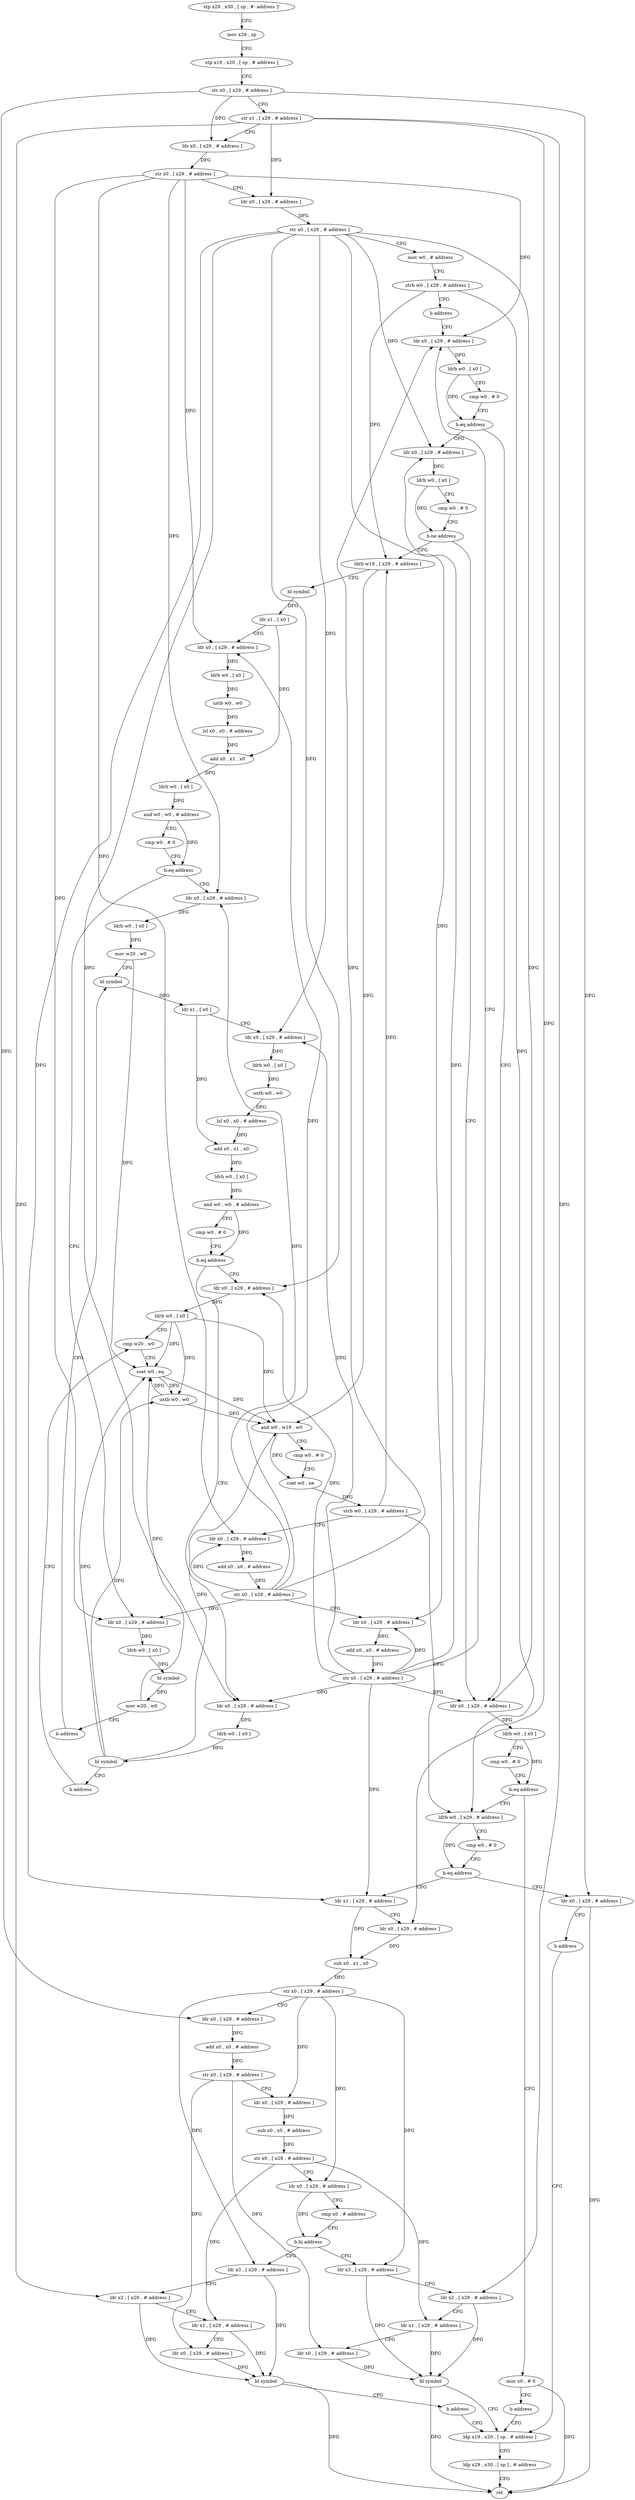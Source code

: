 digraph "func" {
"4377748" [label = "stp x29 , x30 , [ sp , #- address ]!" ]
"4377752" [label = "mov x29 , sp" ]
"4377756" [label = "stp x19 , x20 , [ sp , # address ]" ]
"4377760" [label = "str x0 , [ x29 , # address ]" ]
"4377764" [label = "str x1 , [ x29 , # address ]" ]
"4377768" [label = "ldr x0 , [ x29 , # address ]" ]
"4377772" [label = "str x0 , [ x29 , # address ]" ]
"4377776" [label = "ldr x0 , [ x29 , # address ]" ]
"4377780" [label = "str x0 , [ x29 , # address ]" ]
"4377784" [label = "mov w0 , # address" ]
"4377788" [label = "strb w0 , [ x29 , # address ]" ]
"4377792" [label = "b address" ]
"4377996" [label = "ldr x0 , [ x29 , # address ]" ]
"4378000" [label = "ldrb w0 , [ x0 ]" ]
"4378004" [label = "cmp w0 , # 0" ]
"4378008" [label = "b.eq address" ]
"4378028" [label = "ldr x0 , [ x29 , # address ]" ]
"4378012" [label = "ldr x0 , [ x29 , # address ]" ]
"4378032" [label = "ldrb w0 , [ x0 ]" ]
"4378036" [label = "cmp w0 , # 0" ]
"4378040" [label = "b.eq address" ]
"4378052" [label = "ldrb w0 , [ x29 , # address ]" ]
"4378044" [label = "mov x0 , # 0" ]
"4378016" [label = "ldrb w0 , [ x0 ]" ]
"4378020" [label = "cmp w0 , # 0" ]
"4378024" [label = "b.ne address" ]
"4377796" [label = "ldrb w19 , [ x29 , # address ]" ]
"4378056" [label = "cmp w0 , # 0" ]
"4378060" [label = "b.eq address" ]
"4378072" [label = "ldr x1 , [ x29 , # address ]" ]
"4378064" [label = "ldr x0 , [ x29 , # address ]" ]
"4378048" [label = "b address" ]
"4378168" [label = "ldp x19 , x20 , [ sp , # address ]" ]
"4377800" [label = "bl symbol" ]
"4377804" [label = "ldr x1 , [ x0 ]" ]
"4377808" [label = "ldr x0 , [ x29 , # address ]" ]
"4377812" [label = "ldrb w0 , [ x0 ]" ]
"4377816" [label = "uxtb w0 , w0" ]
"4377820" [label = "lsl x0 , x0 , # address" ]
"4377824" [label = "add x0 , x1 , x0" ]
"4377828" [label = "ldrh w0 , [ x0 ]" ]
"4377832" [label = "and w0 , w0 , # address" ]
"4377836" [label = "cmp w0 , # 0" ]
"4377840" [label = "b.eq address" ]
"4377864" [label = "ldr x0 , [ x29 , # address ]" ]
"4377844" [label = "ldr x0 , [ x29 , # address ]" ]
"4378076" [label = "ldr x0 , [ x29 , # address ]" ]
"4378080" [label = "sub x0 , x1 , x0" ]
"4378084" [label = "str x0 , [ x29 , # address ]" ]
"4378088" [label = "ldr x0 , [ x29 , # address ]" ]
"4378092" [label = "add x0 , x0 , # address" ]
"4378096" [label = "str x0 , [ x29 , # address ]" ]
"4378100" [label = "ldr x0 , [ x29 , # address ]" ]
"4378104" [label = "sub x0 , x0 , # address" ]
"4378108" [label = "str x0 , [ x29 , # address ]" ]
"4378112" [label = "ldr x0 , [ x29 , # address ]" ]
"4378116" [label = "cmp x0 , # address" ]
"4378120" [label = "b.hi address" ]
"4378148" [label = "ldr x3 , [ x29 , # address ]" ]
"4378124" [label = "ldr x3 , [ x29 , # address ]" ]
"4378068" [label = "b address" ]
"4378172" [label = "ldp x29 , x30 , [ sp ] , # address" ]
"4378176" [label = "ret" ]
"4377868" [label = "ldrb w0 , [ x0 ]" ]
"4377872" [label = "mov w20 , w0" ]
"4377876" [label = "bl symbol" ]
"4377848" [label = "ldrb w0 , [ x0 ]" ]
"4377852" [label = "bl symbol" ]
"4377856" [label = "mov w20 , w0" ]
"4377860" [label = "b address" ]
"4378152" [label = "ldr x2 , [ x29 , # address ]" ]
"4378156" [label = "ldr x1 , [ x29 , # address ]" ]
"4378160" [label = "ldr x0 , [ x29 , # address ]" ]
"4378164" [label = "bl symbol" ]
"4378128" [label = "ldr x2 , [ x29 , # address ]" ]
"4378132" [label = "ldr x1 , [ x29 , # address ]" ]
"4378136" [label = "ldr x0 , [ x29 , # address ]" ]
"4378140" [label = "bl symbol" ]
"4378144" [label = "b address" ]
"4377936" [label = "ldr x0 , [ x29 , # address ]" ]
"4377940" [label = "ldrb w0 , [ x0 ]" ]
"4377944" [label = "cmp w20 , w0" ]
"4377920" [label = "ldr x0 , [ x29 , # address ]" ]
"4377924" [label = "ldrb w0 , [ x0 ]" ]
"4377928" [label = "bl symbol" ]
"4377932" [label = "b address" ]
"4377880" [label = "ldr x1 , [ x0 ]" ]
"4377884" [label = "ldr x0 , [ x29 , # address ]" ]
"4377888" [label = "ldrb w0 , [ x0 ]" ]
"4377892" [label = "uxtb w0 , w0" ]
"4377896" [label = "lsl x0 , x0 , # address" ]
"4377900" [label = "add x0 , x1 , x0" ]
"4377904" [label = "ldrh w0 , [ x0 ]" ]
"4377908" [label = "and w0 , w0 , # address" ]
"4377912" [label = "cmp w0 , # 0" ]
"4377916" [label = "b.eq address" ]
"4377948" [label = "cset w0 , eq" ]
"4377952" [label = "uxtb w0 , w0" ]
"4377956" [label = "and w0 , w19 , w0" ]
"4377960" [label = "cmp w0 , # 0" ]
"4377964" [label = "cset w0 , ne" ]
"4377968" [label = "strb w0 , [ x29 , # address ]" ]
"4377972" [label = "ldr x0 , [ x29 , # address ]" ]
"4377976" [label = "add x0 , x0 , # address" ]
"4377980" [label = "str x0 , [ x29 , # address ]" ]
"4377984" [label = "ldr x0 , [ x29 , # address ]" ]
"4377988" [label = "add x0 , x0 , # address" ]
"4377992" [label = "str x0 , [ x29 , # address ]" ]
"4377748" -> "4377752" [ label = "CFG" ]
"4377752" -> "4377756" [ label = "CFG" ]
"4377756" -> "4377760" [ label = "CFG" ]
"4377760" -> "4377764" [ label = "CFG" ]
"4377760" -> "4377768" [ label = "DFG" ]
"4377760" -> "4378088" [ label = "DFG" ]
"4377760" -> "4378064" [ label = "DFG" ]
"4377764" -> "4377768" [ label = "CFG" ]
"4377764" -> "4377776" [ label = "DFG" ]
"4377764" -> "4378076" [ label = "DFG" ]
"4377764" -> "4378152" [ label = "DFG" ]
"4377764" -> "4378128" [ label = "DFG" ]
"4377768" -> "4377772" [ label = "DFG" ]
"4377772" -> "4377776" [ label = "CFG" ]
"4377772" -> "4377996" [ label = "DFG" ]
"4377772" -> "4377808" [ label = "DFG" ]
"4377772" -> "4377864" [ label = "DFG" ]
"4377772" -> "4377844" [ label = "DFG" ]
"4377772" -> "4377972" [ label = "DFG" ]
"4377776" -> "4377780" [ label = "DFG" ]
"4377780" -> "4377784" [ label = "CFG" ]
"4377780" -> "4378028" [ label = "DFG" ]
"4377780" -> "4378012" [ label = "DFG" ]
"4377780" -> "4378072" [ label = "DFG" ]
"4377780" -> "4377884" [ label = "DFG" ]
"4377780" -> "4377936" [ label = "DFG" ]
"4377780" -> "4377920" [ label = "DFG" ]
"4377780" -> "4377984" [ label = "DFG" ]
"4377784" -> "4377788" [ label = "CFG" ]
"4377788" -> "4377792" [ label = "CFG" ]
"4377788" -> "4378052" [ label = "DFG" ]
"4377788" -> "4377796" [ label = "DFG" ]
"4377792" -> "4377996" [ label = "CFG" ]
"4377996" -> "4378000" [ label = "DFG" ]
"4378000" -> "4378004" [ label = "CFG" ]
"4378000" -> "4378008" [ label = "DFG" ]
"4378004" -> "4378008" [ label = "CFG" ]
"4378008" -> "4378028" [ label = "CFG" ]
"4378008" -> "4378012" [ label = "CFG" ]
"4378028" -> "4378032" [ label = "DFG" ]
"4378012" -> "4378016" [ label = "DFG" ]
"4378032" -> "4378036" [ label = "CFG" ]
"4378032" -> "4378040" [ label = "DFG" ]
"4378036" -> "4378040" [ label = "CFG" ]
"4378040" -> "4378052" [ label = "CFG" ]
"4378040" -> "4378044" [ label = "CFG" ]
"4378052" -> "4378056" [ label = "CFG" ]
"4378052" -> "4378060" [ label = "DFG" ]
"4378044" -> "4378048" [ label = "CFG" ]
"4378044" -> "4378176" [ label = "DFG" ]
"4378016" -> "4378020" [ label = "CFG" ]
"4378016" -> "4378024" [ label = "DFG" ]
"4378020" -> "4378024" [ label = "CFG" ]
"4378024" -> "4377796" [ label = "CFG" ]
"4378024" -> "4378028" [ label = "CFG" ]
"4377796" -> "4377800" [ label = "CFG" ]
"4377796" -> "4377956" [ label = "DFG" ]
"4378056" -> "4378060" [ label = "CFG" ]
"4378060" -> "4378072" [ label = "CFG" ]
"4378060" -> "4378064" [ label = "CFG" ]
"4378072" -> "4378076" [ label = "CFG" ]
"4378072" -> "4378080" [ label = "DFG" ]
"4378064" -> "4378068" [ label = "CFG" ]
"4378064" -> "4378176" [ label = "DFG" ]
"4378048" -> "4378168" [ label = "CFG" ]
"4378168" -> "4378172" [ label = "CFG" ]
"4377800" -> "4377804" [ label = "DFG" ]
"4377804" -> "4377808" [ label = "CFG" ]
"4377804" -> "4377824" [ label = "DFG" ]
"4377808" -> "4377812" [ label = "DFG" ]
"4377812" -> "4377816" [ label = "DFG" ]
"4377816" -> "4377820" [ label = "DFG" ]
"4377820" -> "4377824" [ label = "DFG" ]
"4377824" -> "4377828" [ label = "DFG" ]
"4377828" -> "4377832" [ label = "DFG" ]
"4377832" -> "4377836" [ label = "CFG" ]
"4377832" -> "4377840" [ label = "DFG" ]
"4377836" -> "4377840" [ label = "CFG" ]
"4377840" -> "4377864" [ label = "CFG" ]
"4377840" -> "4377844" [ label = "CFG" ]
"4377864" -> "4377868" [ label = "DFG" ]
"4377844" -> "4377848" [ label = "DFG" ]
"4378076" -> "4378080" [ label = "DFG" ]
"4378080" -> "4378084" [ label = "DFG" ]
"4378084" -> "4378088" [ label = "CFG" ]
"4378084" -> "4378100" [ label = "DFG" ]
"4378084" -> "4378112" [ label = "DFG" ]
"4378084" -> "4378148" [ label = "DFG" ]
"4378084" -> "4378124" [ label = "DFG" ]
"4378088" -> "4378092" [ label = "DFG" ]
"4378092" -> "4378096" [ label = "DFG" ]
"4378096" -> "4378100" [ label = "CFG" ]
"4378096" -> "4378160" [ label = "DFG" ]
"4378096" -> "4378136" [ label = "DFG" ]
"4378100" -> "4378104" [ label = "DFG" ]
"4378104" -> "4378108" [ label = "DFG" ]
"4378108" -> "4378112" [ label = "CFG" ]
"4378108" -> "4378156" [ label = "DFG" ]
"4378108" -> "4378132" [ label = "DFG" ]
"4378112" -> "4378116" [ label = "CFG" ]
"4378112" -> "4378120" [ label = "DFG" ]
"4378116" -> "4378120" [ label = "CFG" ]
"4378120" -> "4378148" [ label = "CFG" ]
"4378120" -> "4378124" [ label = "CFG" ]
"4378148" -> "4378152" [ label = "CFG" ]
"4378148" -> "4378164" [ label = "DFG" ]
"4378124" -> "4378128" [ label = "CFG" ]
"4378124" -> "4378140" [ label = "DFG" ]
"4378068" -> "4378168" [ label = "CFG" ]
"4378172" -> "4378176" [ label = "CFG" ]
"4377868" -> "4377872" [ label = "DFG" ]
"4377872" -> "4377876" [ label = "CFG" ]
"4377872" -> "4377948" [ label = "DFG" ]
"4377876" -> "4377880" [ label = "DFG" ]
"4377848" -> "4377852" [ label = "DFG" ]
"4377852" -> "4377856" [ label = "DFG" ]
"4377856" -> "4377860" [ label = "CFG" ]
"4377856" -> "4377948" [ label = "DFG" ]
"4377860" -> "4377876" [ label = "CFG" ]
"4378152" -> "4378156" [ label = "CFG" ]
"4378152" -> "4378164" [ label = "DFG" ]
"4378156" -> "4378160" [ label = "CFG" ]
"4378156" -> "4378164" [ label = "DFG" ]
"4378160" -> "4378164" [ label = "DFG" ]
"4378164" -> "4378168" [ label = "CFG" ]
"4378164" -> "4378176" [ label = "DFG" ]
"4378128" -> "4378132" [ label = "CFG" ]
"4378128" -> "4378140" [ label = "DFG" ]
"4378132" -> "4378136" [ label = "CFG" ]
"4378132" -> "4378140" [ label = "DFG" ]
"4378136" -> "4378140" [ label = "DFG" ]
"4378140" -> "4378144" [ label = "CFG" ]
"4378140" -> "4378176" [ label = "DFG" ]
"4378144" -> "4378168" [ label = "CFG" ]
"4377936" -> "4377940" [ label = "DFG" ]
"4377940" -> "4377944" [ label = "CFG" ]
"4377940" -> "4377948" [ label = "DFG" ]
"4377940" -> "4377952" [ label = "DFG" ]
"4377940" -> "4377956" [ label = "DFG" ]
"4377944" -> "4377948" [ label = "CFG" ]
"4377920" -> "4377924" [ label = "DFG" ]
"4377924" -> "4377928" [ label = "DFG" ]
"4377928" -> "4377932" [ label = "CFG" ]
"4377928" -> "4377948" [ label = "DFG" ]
"4377928" -> "4377952" [ label = "DFG" ]
"4377928" -> "4377956" [ label = "DFG" ]
"4377932" -> "4377944" [ label = "CFG" ]
"4377880" -> "4377884" [ label = "CFG" ]
"4377880" -> "4377900" [ label = "DFG" ]
"4377884" -> "4377888" [ label = "DFG" ]
"4377888" -> "4377892" [ label = "DFG" ]
"4377892" -> "4377896" [ label = "DFG" ]
"4377896" -> "4377900" [ label = "DFG" ]
"4377900" -> "4377904" [ label = "DFG" ]
"4377904" -> "4377908" [ label = "DFG" ]
"4377908" -> "4377912" [ label = "CFG" ]
"4377908" -> "4377916" [ label = "DFG" ]
"4377912" -> "4377916" [ label = "CFG" ]
"4377916" -> "4377936" [ label = "CFG" ]
"4377916" -> "4377920" [ label = "CFG" ]
"4377948" -> "4377952" [ label = "DFG" ]
"4377948" -> "4377956" [ label = "DFG" ]
"4377952" -> "4377956" [ label = "DFG" ]
"4377952" -> "4377948" [ label = "DFG" ]
"4377956" -> "4377960" [ label = "CFG" ]
"4377956" -> "4377964" [ label = "DFG" ]
"4377960" -> "4377964" [ label = "CFG" ]
"4377964" -> "4377968" [ label = "DFG" ]
"4377968" -> "4377972" [ label = "CFG" ]
"4377968" -> "4378052" [ label = "DFG" ]
"4377968" -> "4377796" [ label = "DFG" ]
"4377972" -> "4377976" [ label = "DFG" ]
"4377976" -> "4377980" [ label = "DFG" ]
"4377980" -> "4377984" [ label = "CFG" ]
"4377980" -> "4377996" [ label = "DFG" ]
"4377980" -> "4377808" [ label = "DFG" ]
"4377980" -> "4377864" [ label = "DFG" ]
"4377980" -> "4377844" [ label = "DFG" ]
"4377980" -> "4377972" [ label = "DFG" ]
"4377984" -> "4377988" [ label = "DFG" ]
"4377988" -> "4377992" [ label = "DFG" ]
"4377992" -> "4377996" [ label = "CFG" ]
"4377992" -> "4378028" [ label = "DFG" ]
"4377992" -> "4378012" [ label = "DFG" ]
"4377992" -> "4378072" [ label = "DFG" ]
"4377992" -> "4377884" [ label = "DFG" ]
"4377992" -> "4377936" [ label = "DFG" ]
"4377992" -> "4377920" [ label = "DFG" ]
"4377992" -> "4377984" [ label = "DFG" ]
}
